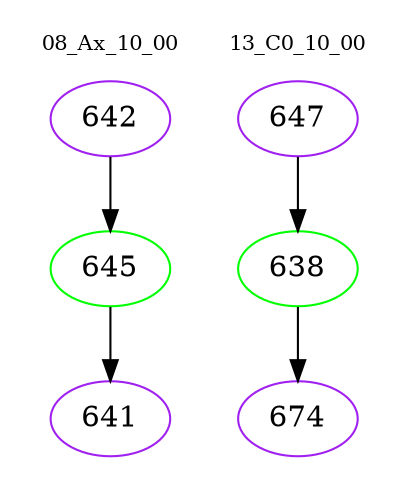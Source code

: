 digraph{
subgraph cluster_0 {
color = white
label = "08_Ax_10_00";
fontsize=10;
T0_642 [label="642", color="purple"]
T0_642 -> T0_645 [color="black"]
T0_645 [label="645", color="green"]
T0_645 -> T0_641 [color="black"]
T0_641 [label="641", color="purple"]
}
subgraph cluster_1 {
color = white
label = "13_C0_10_00";
fontsize=10;
T1_647 [label="647", color="purple"]
T1_647 -> T1_638 [color="black"]
T1_638 [label="638", color="green"]
T1_638 -> T1_674 [color="black"]
T1_674 [label="674", color="purple"]
}
}
